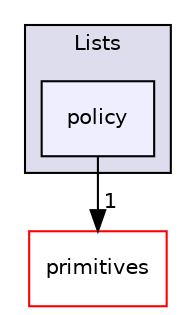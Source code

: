 digraph "src/OpenFOAM/containers/Lists/policy" {
  bgcolor=transparent;
  compound=true
  node [ fontsize="10", fontname="Helvetica"];
  edge [ labelfontsize="10", labelfontname="Helvetica"];
  subgraph clusterdir_f87fe3b02e96c330e8a853ff310f1666 {
    graph [ bgcolor="#ddddee", pencolor="black", label="Lists" fontname="Helvetica", fontsize="10", URL="dir_f87fe3b02e96c330e8a853ff310f1666.html"]
  dir_fff9e5dae23cb6fc4266c90f66cb0b18 [shape=box, label="policy", style="filled", fillcolor="#eeeeff", pencolor="black", URL="dir_fff9e5dae23cb6fc4266c90f66cb0b18.html"];
  }
  dir_3e50f45338116b169052b428016851aa [shape=box label="primitives" color="red" URL="dir_3e50f45338116b169052b428016851aa.html"];
  dir_fff9e5dae23cb6fc4266c90f66cb0b18->dir_3e50f45338116b169052b428016851aa [headlabel="1", labeldistance=1.5 headhref="dir_002208_002628.html"];
}
